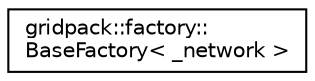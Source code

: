 digraph "Graphical Class Hierarchy"
{
  edge [fontname="Helvetica",fontsize="10",labelfontname="Helvetica",labelfontsize="10"];
  node [fontname="Helvetica",fontsize="10",shape=record];
  rankdir="LR";
  Node1 [label="gridpack::factory::\lBaseFactory\< _network \>",height=0.2,width=0.4,color="black", fillcolor="white", style="filled",URL="$classgridpack_1_1factory_1_1_base_factory.html"];
}

